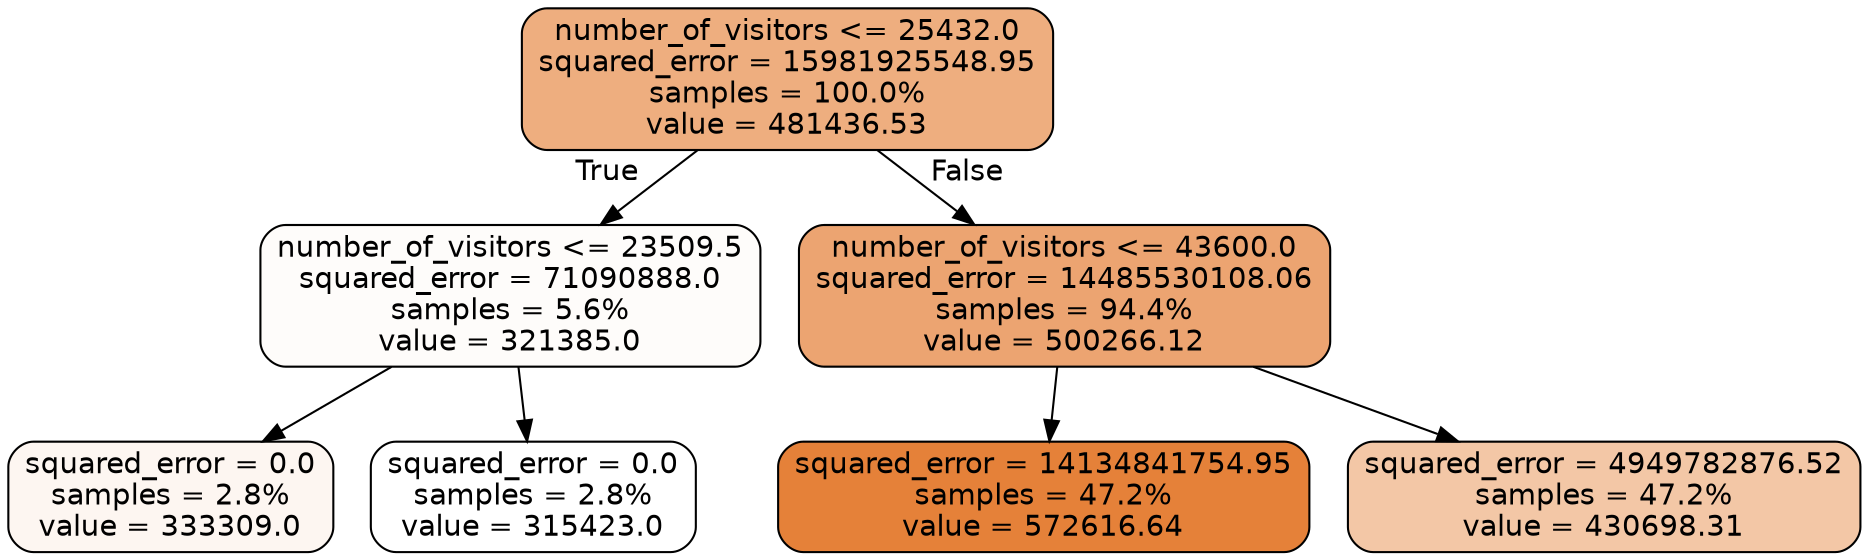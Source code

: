 digraph Tree {
node [shape=box, style="filled, rounded", color="black", fontname="helvetica"] ;
edge [fontname="helvetica"] ;
0 [label="number_of_visitors <= 25432.0\nsquared_error = 15981925548.95\nsamples = 100.0%\nvalue = 481436.53", fillcolor="#eeae7f"] ;
1 [label="number_of_visitors <= 23509.5\nsquared_error = 71090888.0\nsamples = 5.6%\nvalue = 321385.0", fillcolor="#fefcfa"] ;
0 -> 1 [labeldistance=2.5, labelangle=45, headlabel="True"] ;
2 [label="squared_error = 0.0\nsamples = 2.8%\nvalue = 333309.0", fillcolor="#fdf6f1"] ;
1 -> 2 ;
3 [label="squared_error = 0.0\nsamples = 2.8%\nvalue = 315423.0", fillcolor="#ffffff"] ;
1 -> 3 ;
4 [label="number_of_visitors <= 43600.0\nsquared_error = 14485530108.06\nsamples = 94.4%\nvalue = 500266.12", fillcolor="#eca471"] ;
0 -> 4 [labeldistance=2.5, labelangle=-45, headlabel="False"] ;
5 [label="squared_error = 14134841754.95\nsamples = 47.2%\nvalue = 572616.64", fillcolor="#e58139"] ;
4 -> 5 ;
6 [label="squared_error = 4949782876.52\nsamples = 47.2%\nvalue = 430698.31", fillcolor="#f3c7a6"] ;
4 -> 6 ;
}
